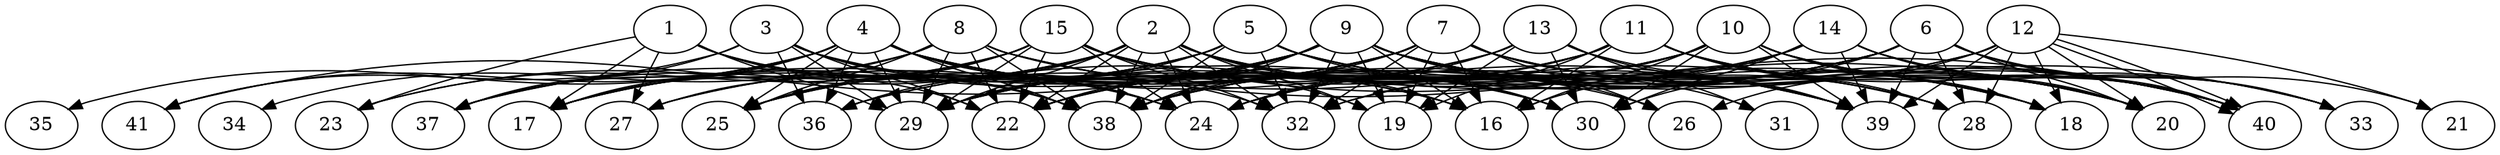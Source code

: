 // DAG (tier=3-complex, mode=compute, n=41, ccr=0.475, fat=0.857, density=0.776, regular=0.376, jump=0.293, mindata=1048576, maxdata=16777216)
// DAG automatically generated by daggen at Sun Aug 24 16:33:35 2025
// /home/ermia/Project/Environments/daggen/bin/daggen --dot --ccr 0.475 --fat 0.857 --regular 0.376 --density 0.776 --jump 0.293 --mindata 1048576 --maxdata 16777216 -n 41 
digraph G {
  1 [size="4185511050112168624128", alpha="0.10", expect_size="2092755525056084312064"]
  1 -> 17 [size ="2077729386135552"]
  1 -> 22 [size ="2077729386135552"]
  1 -> 23 [size ="2077729386135552"]
  1 -> 24 [size ="2077729386135552"]
  1 -> 27 [size ="2077729386135552"]
  1 -> 29 [size ="2077729386135552"]
  1 -> 38 [size ="2077729386135552"]
  2 [size="8584370839962168", alpha="0.10", expect_size="4292185419981084"]
  2 -> 16 [size ="346286981120000"]
  2 -> 18 [size ="346286981120000"]
  2 -> 19 [size ="346286981120000"]
  2 -> 22 [size ="346286981120000"]
  2 -> 23 [size ="346286981120000"]
  2 -> 24 [size ="346286981120000"]
  2 -> 25 [size ="346286981120000"]
  2 -> 29 [size ="346286981120000"]
  2 -> 30 [size ="346286981120000"]
  2 -> 32 [size ="346286981120000"]
  2 -> 36 [size ="346286981120000"]
  2 -> 37 [size ="346286981120000"]
  2 -> 38 [size ="346286981120000"]
  2 -> 39 [size ="346286981120000"]
  3 [size="464311979666699190272", alpha="0.14", expect_size="232155989833349595136"]
  3 -> 16 [size ="479692851249152"]
  3 -> 22 [size ="479692851249152"]
  3 -> 24 [size ="479692851249152"]
  3 -> 29 [size ="479692851249152"]
  3 -> 36 [size ="479692851249152"]
  3 -> 37 [size ="479692851249152"]
  3 -> 38 [size ="479692851249152"]
  3 -> 41 [size ="479692851249152"]
  4 [size="3521931719593781362688", alpha="0.04", expect_size="1760965859796890681344"]
  4 -> 17 [size ="1851870477811712"]
  4 -> 24 [size ="1851870477811712"]
  4 -> 25 [size ="1851870477811712"]
  4 -> 26 [size ="1851870477811712"]
  4 -> 29 [size ="1851870477811712"]
  4 -> 30 [size ="1851870477811712"]
  4 -> 32 [size ="1851870477811712"]
  4 -> 35 [size ="1851870477811712"]
  4 -> 36 [size ="1851870477811712"]
  4 -> 37 [size ="1851870477811712"]
  4 -> 38 [size ="1851870477811712"]
  4 -> 39 [size ="1851870477811712"]
  4 -> 41 [size ="1851870477811712"]
  5 [size="241236223411531584", alpha="0.07", expect_size="120618111705765792"]
  5 -> 17 [size ="620854375350272"]
  5 -> 18 [size ="620854375350272"]
  5 -> 25 [size ="620854375350272"]
  5 -> 27 [size ="620854375350272"]
  5 -> 29 [size ="620854375350272"]
  5 -> 30 [size ="620854375350272"]
  5 -> 32 [size ="620854375350272"]
  5 -> 38 [size ="620854375350272"]
  5 -> 39 [size ="620854375350272"]
  5 -> 40 [size ="620854375350272"]
  6 [size="691812856698998095872", alpha="0.10", expect_size="345906428349499047936"]
  6 -> 20 [size ="625771441815552"]
  6 -> 21 [size ="625771441815552"]
  6 -> 22 [size ="625771441815552"]
  6 -> 28 [size ="625771441815552"]
  6 -> 29 [size ="625771441815552"]
  6 -> 30 [size ="625771441815552"]
  6 -> 32 [size ="625771441815552"]
  6 -> 33 [size ="625771441815552"]
  6 -> 38 [size ="625771441815552"]
  6 -> 39 [size ="625771441815552"]
  6 -> 40 [size ="625771441815552"]
  7 [size="3692668396308604416", alpha="0.07", expect_size="1846334198154302208"]
  7 -> 16 [size ="1987634100436992"]
  7 -> 17 [size ="1987634100436992"]
  7 -> 19 [size ="1987634100436992"]
  7 -> 20 [size ="1987634100436992"]
  7 -> 25 [size ="1987634100436992"]
  7 -> 26 [size ="1987634100436992"]
  7 -> 27 [size ="1987634100436992"]
  7 -> 28 [size ="1987634100436992"]
  7 -> 29 [size ="1987634100436992"]
  7 -> 32 [size ="1987634100436992"]
  7 -> 38 [size ="1987634100436992"]
  7 -> 39 [size ="1987634100436992"]
  7 -> 40 [size ="1987634100436992"]
  8 [size="28920379673708576", alpha="0.11", expect_size="14460189836854288"]
  8 -> 16 [size ="901563035942912"]
  8 -> 17 [size ="901563035942912"]
  8 -> 22 [size ="901563035942912"]
  8 -> 25 [size ="901563035942912"]
  8 -> 28 [size ="901563035942912"]
  8 -> 29 [size ="901563035942912"]
  8 -> 34 [size ="901563035942912"]
  8 -> 37 [size ="901563035942912"]
  8 -> 38 [size ="901563035942912"]
  8 -> 40 [size ="901563035942912"]
  9 [size="25409694724484235264", alpha="0.09", expect_size="12704847362242117632"]
  9 -> 16 [size ="69144284233728"]
  9 -> 17 [size ="69144284233728"]
  9 -> 19 [size ="69144284233728"]
  9 -> 20 [size ="69144284233728"]
  9 -> 22 [size ="69144284233728"]
  9 -> 25 [size ="69144284233728"]
  9 -> 26 [size ="69144284233728"]
  9 -> 28 [size ="69144284233728"]
  9 -> 29 [size ="69144284233728"]
  9 -> 31 [size ="69144284233728"]
  9 -> 32 [size ="69144284233728"]
  9 -> 33 [size ="69144284233728"]
  9 -> 37 [size ="69144284233728"]
  9 -> 38 [size ="69144284233728"]
  9 -> 40 [size ="69144284233728"]
  9 -> 41 [size ="69144284233728"]
  10 [size="2117072127017468160", alpha="0.02", expect_size="1058536063508734080"]
  10 -> 16 [size ="1100536011030528"]
  10 -> 18 [size ="1100536011030528"]
  10 -> 20 [size ="1100536011030528"]
  10 -> 22 [size ="1100536011030528"]
  10 -> 24 [size ="1100536011030528"]
  10 -> 29 [size ="1100536011030528"]
  10 -> 30 [size ="1100536011030528"]
  10 -> 32 [size ="1100536011030528"]
  10 -> 33 [size ="1100536011030528"]
  10 -> 38 [size ="1100536011030528"]
  10 -> 39 [size ="1100536011030528"]
  10 -> 40 [size ="1100536011030528"]
  11 [size="11354307911612106", alpha="0.18", expect_size="5677153955806053"]
  11 -> 16 [size ="11385228492800"]
  11 -> 18 [size ="11385228492800"]
  11 -> 19 [size ="11385228492800"]
  11 -> 22 [size ="11385228492800"]
  11 -> 24 [size ="11385228492800"]
  11 -> 28 [size ="11385228492800"]
  11 -> 29 [size ="11385228492800"]
  11 -> 33 [size ="11385228492800"]
  11 -> 38 [size ="11385228492800"]
  11 -> 40 [size ="11385228492800"]
  12 [size="7888395046188220416", alpha="0.11", expect_size="3944197523094110208"]
  12 -> 18 [size ="31701690482688"]
  12 -> 20 [size ="31701690482688"]
  12 -> 21 [size ="31701690482688"]
  12 -> 24 [size ="31701690482688"]
  12 -> 26 [size ="31701690482688"]
  12 -> 28 [size ="31701690482688"]
  12 -> 38 [size ="31701690482688"]
  12 -> 39 [size ="31701690482688"]
  12 -> 40 [size ="31701690482688"]
  12 -> 40 [size ="31701690482688"]
  13 [size="46279979224350008", alpha="0.04", expect_size="23139989612175004"]
  13 -> 19 [size ="1113835419205632"]
  13 -> 20 [size ="1113835419205632"]
  13 -> 22 [size ="1113835419205632"]
  13 -> 24 [size ="1113835419205632"]
  13 -> 30 [size ="1113835419205632"]
  13 -> 31 [size ="1113835419205632"]
  13 -> 36 [size ="1113835419205632"]
  13 -> 39 [size ="1113835419205632"]
  14 [size="4253283695299779072", alpha="0.17", expect_size="2126641847649889536"]
  14 -> 16 [size ="1823067353382912"]
  14 -> 20 [size ="1823067353382912"]
  14 -> 24 [size ="1823067353382912"]
  14 -> 30 [size ="1823067353382912"]
  14 -> 33 [size ="1823067353382912"]
  14 -> 36 [size ="1823067353382912"]
  14 -> 39 [size ="1823067353382912"]
  14 -> 40 [size ="1823067353382912"]
  15 [size="623373731218902912", alpha="0.18", expect_size="311686865609451456"]
  15 -> 17 [size ="239923449823232"]
  15 -> 19 [size ="239923449823232"]
  15 -> 20 [size ="239923449823232"]
  15 -> 22 [size ="239923449823232"]
  15 -> 23 [size ="239923449823232"]
  15 -> 24 [size ="239923449823232"]
  15 -> 25 [size ="239923449823232"]
  15 -> 27 [size ="239923449823232"]
  15 -> 29 [size ="239923449823232"]
  15 -> 30 [size ="239923449823232"]
  15 -> 32 [size ="239923449823232"]
  15 -> 39 [size ="239923449823232"]
  16 [size="388629317208771712", alpha="0.09", expect_size="194314658604385856"]
  17 [size="2287492610952229888", alpha="0.09", expect_size="1143746305476114944"]
  18 [size="3431551275195922", alpha="0.02", expect_size="1715775637597961"]
  19 [size="3889381462890036", alpha="0.05", expect_size="1944690731445018"]
  20 [size="10195120940595190", alpha="0.14", expect_size="5097560470297595"]
  21 [size="2883566334122846208", alpha="0.13", expect_size="1441783167061423104"]
  22 [size="908275476257921408", alpha="0.14", expect_size="454137738128960704"]
  23 [size="23704850280632784", alpha="0.16", expect_size="11852425140316392"]
  24 [size="4761801583787655", alpha="0.15", expect_size="2380900791893827"]
  25 [size="611772089157823360", alpha="0.14", expect_size="305886044578911680"]
  26 [size="1130820535958400", alpha="0.05", expect_size="565410267979200"]
  27 [size="68099623059385232", alpha="0.02", expect_size="34049811529692616"]
  28 [size="4282794805468799696896", alpha="0.14", expect_size="2141397402734399848448"]
  29 [size="3003536052108394496", alpha="0.09", expect_size="1501768026054197248"]
  30 [size="418978884360768384", alpha="0.14", expect_size="209489442180384192"]
  31 [size="494604398757526110208", alpha="0.09", expect_size="247302199378763055104"]
  32 [size="3009935629615104000000", alpha="0.09", expect_size="1504967814807552000000"]
  33 [size="2212068027081550848", alpha="0.18", expect_size="1106034013540775424"]
  34 [size="13030165833798647808", alpha="0.03", expect_size="6515082916899323904"]
  35 [size="2655333674781204992", alpha="0.14", expect_size="1327666837390602496"]
  36 [size="4048214688343215046656", alpha="0.19", expect_size="2024107344171607523328"]
  37 [size="1585777477456471523328", alpha="0.18", expect_size="792888738728235761664"]
  38 [size="925258684351962415104", alpha="0.20", expect_size="462629342175981207552"]
  39 [size="396114474729998385152", alpha="0.05", expect_size="198057237364999192576"]
  40 [size="2260254622696240840704", alpha="0.12", expect_size="1130127311348120420352"]
  41 [size="4687863211504976265216", alpha="0.02", expect_size="2343931605752488132608"]
}